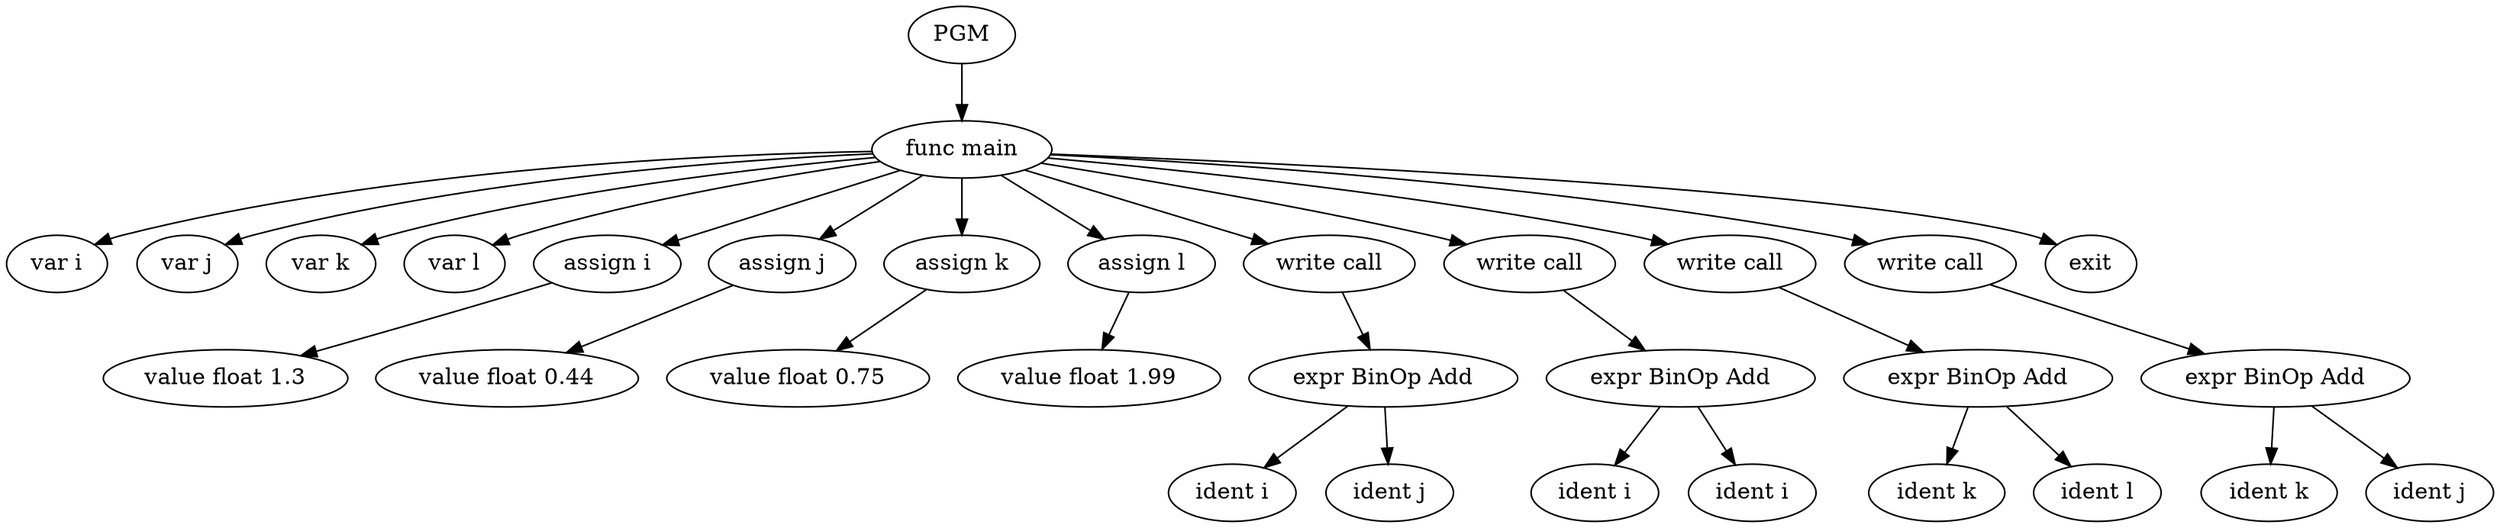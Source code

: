 digraph ast {
0[label = PGM, shape = ellipse]
1[label = "func main", shape = ellipse]
0 -> 1
2[label = "var i", shape = ellipse]
1 -> 2
3[label = "var j", shape = ellipse]
1 -> 3
4[label = "var k", shape = ellipse]
1 -> 4
5[label = "var l", shape = ellipse]
1 -> 5
6[label = "assign i", shape = ellipse]
1 -> 6
7[label = "value float 1.3", shape = ellipse]
6 -> 7
8[label = "assign j", shape = ellipse]
1 -> 8
9[label = "value float 0.44", shape = ellipse]
8 -> 9
10[label = "assign k", shape = ellipse]
1 -> 10
11[label = "value float 0.75", shape = ellipse]
10 -> 11
12[label = "assign l", shape = ellipse]
1 -> 12
13[label = "value float 1.99", shape = ellipse]
12 -> 13
14[label = "write call", shape = ellipse]
1 -> 14
15[label = "expr BinOp Add", shape = ellipse]
14 -> 15
16[label = "ident i", shape = ellipse]
15 -> 16
17[label = "ident j", shape = ellipse]
15 -> 17
18[label = "write call", shape = ellipse]
1 -> 18
19[label = "expr BinOp Add", shape = ellipse]
18 -> 19
20[label = "ident i", shape = ellipse]
19 -> 20
21[label = "ident i", shape = ellipse]
19 -> 21
22[label = "write call", shape = ellipse]
1 -> 22
23[label = "expr BinOp Add", shape = ellipse]
22 -> 23
24[label = "ident k", shape = ellipse]
23 -> 24
25[label = "ident l", shape = ellipse]
23 -> 25
26[label = "write call", shape = ellipse]
1 -> 26
27[label = "expr BinOp Add", shape = ellipse]
26 -> 27
28[label = "ident k", shape = ellipse]
27 -> 28
29[label = "ident j", shape = ellipse]
27 -> 29
30[label = "exit", shape = ellipse]
1 -> 30
}